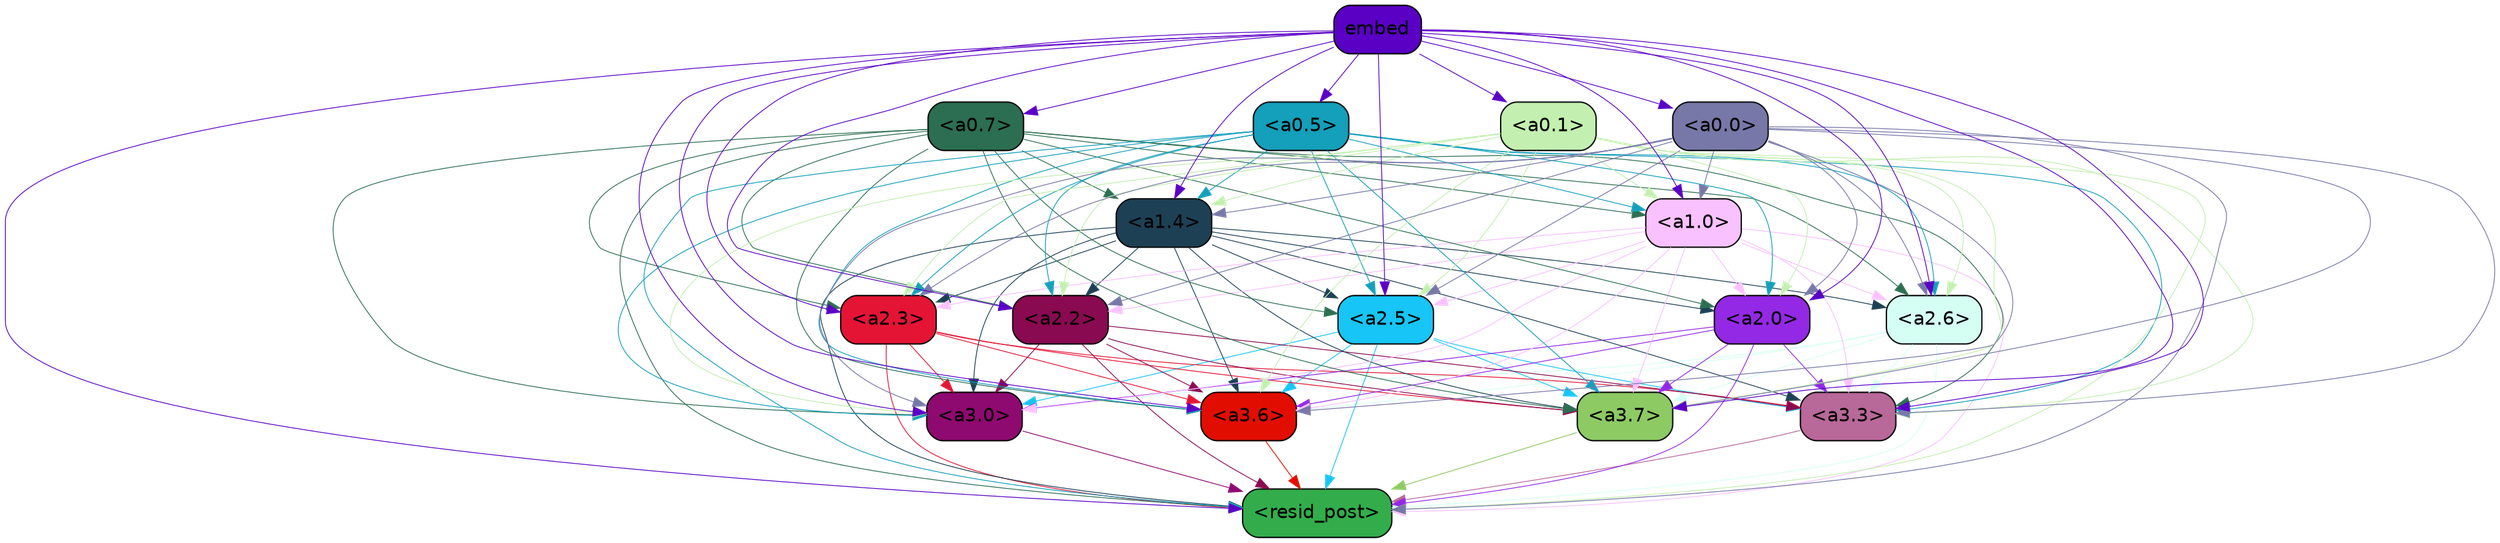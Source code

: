 strict digraph "" {
	graph [bgcolor=transparent,
		layout=dot,
		overlap=false,
		splines=true
	];
	"<a3.7>"	[color=black,
		fillcolor="#8dca64",
		fontname=Helvetica,
		shape=box,
		style="filled, rounded"];
	"<resid_post>"	[color=black,
		fillcolor="#33ad4b",
		fontname=Helvetica,
		shape=box,
		style="filled, rounded"];
	"<a3.7>" -> "<resid_post>"	[color="#8dca64",
		penwidth=0.6];
	"<a3.6>"	[color=black,
		fillcolor="#e20d01",
		fontname=Helvetica,
		shape=box,
		style="filled, rounded"];
	"<a3.6>" -> "<resid_post>"	[color="#e20d01",
		penwidth=0.6];
	"<a3.3>"	[color=black,
		fillcolor="#b86899",
		fontname=Helvetica,
		shape=box,
		style="filled, rounded"];
	"<a3.3>" -> "<resid_post>"	[color="#b86899",
		penwidth=0.6];
	"<a3.0>"	[color=black,
		fillcolor="#8e0970",
		fontname=Helvetica,
		shape=box,
		style="filled, rounded"];
	"<a3.0>" -> "<resid_post>"	[color="#8e0970",
		penwidth=0.6];
	"<a2.6>"	[color=black,
		fillcolor="#d6fff4",
		fontname=Helvetica,
		shape=box,
		style="filled, rounded"];
	"<a2.6>" -> "<a3.7>"	[color="#d6fff4",
		penwidth=0.6];
	"<a2.6>" -> "<resid_post>"	[color="#d6fff4",
		penwidth=0.6];
	"<a2.6>" -> "<a3.6>"	[color="#d6fff4",
		penwidth=0.6];
	"<a2.6>" -> "<a3.3>"	[color="#d6fff4",
		penwidth=0.6];
	"<a2.6>" -> "<a3.0>"	[color="#d6fff4",
		penwidth=0.6];
	"<a2.5>"	[color=black,
		fillcolor="#17c5f6",
		fontname=Helvetica,
		shape=box,
		style="filled, rounded"];
	"<a2.5>" -> "<a3.7>"	[color="#17c5f6",
		penwidth=0.6];
	"<a2.5>" -> "<resid_post>"	[color="#17c5f6",
		penwidth=0.6];
	"<a2.5>" -> "<a3.6>"	[color="#17c5f6",
		penwidth=0.6];
	"<a2.5>" -> "<a3.3>"	[color="#17c5f6",
		penwidth=0.6];
	"<a2.5>" -> "<a3.0>"	[color="#17c5f6",
		penwidth=0.6];
	"<a2.3>"	[color=black,
		fillcolor="#e41434",
		fontname=Helvetica,
		shape=box,
		style="filled, rounded"];
	"<a2.3>" -> "<a3.7>"	[color="#e41434",
		penwidth=0.6];
	"<a2.3>" -> "<resid_post>"	[color="#e41434",
		penwidth=0.6];
	"<a2.3>" -> "<a3.6>"	[color="#e41434",
		penwidth=0.6];
	"<a2.3>" -> "<a3.3>"	[color="#e41434",
		penwidth=0.6];
	"<a2.3>" -> "<a3.0>"	[color="#e41434",
		penwidth=0.6];
	"<a2.2>"	[color=black,
		fillcolor="#890a50",
		fontname=Helvetica,
		shape=box,
		style="filled, rounded"];
	"<a2.2>" -> "<a3.7>"	[color="#890a50",
		penwidth=0.6];
	"<a2.2>" -> "<resid_post>"	[color="#890a50",
		penwidth=0.6];
	"<a2.2>" -> "<a3.6>"	[color="#890a50",
		penwidth=0.6];
	"<a2.2>" -> "<a3.3>"	[color="#890a50",
		penwidth=0.6];
	"<a2.2>" -> "<a3.0>"	[color="#890a50",
		penwidth=0.6];
	"<a2.0>"	[color=black,
		fillcolor="#9429e5",
		fontname=Helvetica,
		shape=box,
		style="filled, rounded"];
	"<a2.0>" -> "<a3.7>"	[color="#9429e5",
		penwidth=0.6];
	"<a2.0>" -> "<resid_post>"	[color="#9429e5",
		penwidth=0.6];
	"<a2.0>" -> "<a3.6>"	[color="#9429e5",
		penwidth=0.6];
	"<a2.0>" -> "<a3.3>"	[color="#9429e5",
		penwidth=0.6];
	"<a2.0>" -> "<a3.0>"	[color="#9429e5",
		penwidth=0.6];
	"<a1.4>"	[color=black,
		fillcolor="#1d4055",
		fontname=Helvetica,
		shape=box,
		style="filled, rounded"];
	"<a1.4>" -> "<a3.7>"	[color="#1d4055",
		penwidth=0.6];
	"<a1.4>" -> "<resid_post>"	[color="#1d4055",
		penwidth=0.6];
	"<a1.4>" -> "<a3.6>"	[color="#1d4055",
		penwidth=0.6];
	"<a1.4>" -> "<a3.3>"	[color="#1d4055",
		penwidth=0.6];
	"<a1.4>" -> "<a3.0>"	[color="#1d4055",
		penwidth=0.6];
	"<a1.4>" -> "<a2.6>"	[color="#1d4055",
		penwidth=0.6];
	"<a1.4>" -> "<a2.5>"	[color="#1d4055",
		penwidth=0.6];
	"<a1.4>" -> "<a2.3>"	[color="#1d4055",
		penwidth=0.6];
	"<a1.4>" -> "<a2.2>"	[color="#1d4055",
		penwidth=0.6];
	"<a1.4>" -> "<a2.0>"	[color="#1d4055",
		penwidth=0.6];
	"<a1.0>"	[color=black,
		fillcolor="#f9c1ff",
		fontname=Helvetica,
		shape=box,
		style="filled, rounded"];
	"<a1.0>" -> "<a3.7>"	[color="#f9c1ff",
		penwidth=0.6];
	"<a1.0>" -> "<resid_post>"	[color="#f9c1ff",
		penwidth=0.6];
	"<a1.0>" -> "<a3.6>"	[color="#f9c1ff",
		penwidth=0.6];
	"<a1.0>" -> "<a3.3>"	[color="#f9c1ff",
		penwidth=0.6];
	"<a1.0>" -> "<a3.0>"	[color="#f9c1ff",
		penwidth=0.6];
	"<a1.0>" -> "<a2.6>"	[color="#f9c1ff",
		penwidth=0.6];
	"<a1.0>" -> "<a2.5>"	[color="#f9c1ff",
		penwidth=0.6];
	"<a1.0>" -> "<a2.3>"	[color="#f9c1ff",
		penwidth=0.6];
	"<a1.0>" -> "<a2.2>"	[color="#f9c1ff",
		penwidth=0.6];
	"<a1.0>" -> "<a2.0>"	[color="#f9c1ff",
		penwidth=0.6];
	"<a0.7>"	[color=black,
		fillcolor="#2c6e52",
		fontname=Helvetica,
		shape=box,
		style="filled, rounded"];
	"<a0.7>" -> "<a3.7>"	[color="#2c6e52",
		penwidth=0.6];
	"<a0.7>" -> "<resid_post>"	[color="#2c6e52",
		penwidth=0.6];
	"<a0.7>" -> "<a3.6>"	[color="#2c6e52",
		penwidth=0.6];
	"<a0.7>" -> "<a3.3>"	[color="#2c6e52",
		penwidth=0.6];
	"<a0.7>" -> "<a3.0>"	[color="#2c6e52",
		penwidth=0.6];
	"<a0.7>" -> "<a2.6>"	[color="#2c6e52",
		penwidth=0.6];
	"<a0.7>" -> "<a2.5>"	[color="#2c6e52",
		penwidth=0.6];
	"<a0.7>" -> "<a2.3>"	[color="#2c6e52",
		penwidth=0.6];
	"<a0.7>" -> "<a2.2>"	[color="#2c6e52",
		penwidth=0.6];
	"<a0.7>" -> "<a2.0>"	[color="#2c6e52",
		penwidth=0.6];
	"<a0.7>" -> "<a1.4>"	[color="#2c6e52",
		penwidth=0.6];
	"<a0.7>" -> "<a1.0>"	[color="#2c6e52",
		penwidth=0.6];
	"<a0.5>"	[color=black,
		fillcolor="#149fba",
		fontname=Helvetica,
		shape=box,
		style="filled, rounded"];
	"<a0.5>" -> "<a3.7>"	[color="#149fba",
		penwidth=0.6];
	"<a0.5>" -> "<resid_post>"	[color="#149fba",
		penwidth=0.6];
	"<a0.5>" -> "<a3.6>"	[color="#149fba",
		penwidth=0.6];
	"<a0.5>" -> "<a3.3>"	[color="#149fba",
		penwidth=0.6];
	"<a0.5>" -> "<a3.0>"	[color="#149fba",
		penwidth=0.6];
	"<a0.5>" -> "<a2.6>"	[color="#149fba",
		penwidth=0.6];
	"<a0.5>" -> "<a2.5>"	[color="#149fba",
		penwidth=0.6];
	"<a0.5>" -> "<a2.3>"	[color="#149fba",
		penwidth=0.6];
	"<a0.5>" -> "<a2.2>"	[color="#149fba",
		penwidth=0.6];
	"<a0.5>" -> "<a2.0>"	[color="#149fba",
		penwidth=0.6];
	"<a0.5>" -> "<a1.4>"	[color="#149fba",
		penwidth=0.6];
	"<a0.5>" -> "<a1.0>"	[color="#149fba",
		penwidth=0.6];
	"<a0.1>"	[color=black,
		fillcolor="#c3f0b0",
		fontname=Helvetica,
		shape=box,
		style="filled, rounded"];
	"<a0.1>" -> "<a3.7>"	[color="#c3f0b0",
		penwidth=0.6];
	"<a0.1>" -> "<resid_post>"	[color="#c3f0b0",
		penwidth=0.6];
	"<a0.1>" -> "<a3.6>"	[color="#c3f0b0",
		penwidth=0.6];
	"<a0.1>" -> "<a3.3>"	[color="#c3f0b0",
		penwidth=0.6];
	"<a0.1>" -> "<a3.0>"	[color="#c3f0b0",
		penwidth=0.6];
	"<a0.1>" -> "<a2.6>"	[color="#c3f0b0",
		penwidth=0.6];
	"<a0.1>" -> "<a2.5>"	[color="#c3f0b0",
		penwidth=0.6];
	"<a0.1>" -> "<a2.3>"	[color="#c3f0b0",
		penwidth=0.6];
	"<a0.1>" -> "<a2.2>"	[color="#c3f0b0",
		penwidth=0.6];
	"<a0.1>" -> "<a2.0>"	[color="#c3f0b0",
		penwidth=0.6];
	"<a0.1>" -> "<a1.4>"	[color="#c3f0b0",
		penwidth=0.6];
	"<a0.1>" -> "<a1.0>"	[color="#c3f0b0",
		penwidth=0.6];
	"<a0.0>"	[color=black,
		fillcolor="#7778a8",
		fontname=Helvetica,
		shape=box,
		style="filled, rounded"];
	"<a0.0>" -> "<a3.7>"	[color="#7778a8",
		penwidth=0.6];
	"<a0.0>" -> "<resid_post>"	[color="#7778a8",
		penwidth=0.6];
	"<a0.0>" -> "<a3.6>"	[color="#7778a8",
		penwidth=0.6];
	"<a0.0>" -> "<a3.3>"	[color="#7778a8",
		penwidth=0.6];
	"<a0.0>" -> "<a3.0>"	[color="#7778a8",
		penwidth=0.6];
	"<a0.0>" -> "<a2.6>"	[color="#7778a8",
		penwidth=0.6];
	"<a0.0>" -> "<a2.5>"	[color="#7778a8",
		penwidth=0.6];
	"<a0.0>" -> "<a2.3>"	[color="#7778a8",
		penwidth=0.6];
	"<a0.0>" -> "<a2.2>"	[color="#7778a8",
		penwidth=0.6];
	"<a0.0>" -> "<a2.0>"	[color="#7778a8",
		penwidth=0.6];
	"<a0.0>" -> "<a1.4>"	[color="#7778a8",
		penwidth=0.6];
	"<a0.0>" -> "<a1.0>"	[color="#7778a8",
		penwidth=0.6];
	embed	[color=black,
		fillcolor="#5a00c5",
		fontname=Helvetica,
		shape=box,
		style="filled, rounded"];
	embed -> "<a3.7>"	[color="#5a00c5",
		penwidth=0.6];
	embed -> "<resid_post>"	[color="#5a00c5",
		penwidth=0.6];
	embed -> "<a3.6>"	[color="#5a00c5",
		penwidth=0.6];
	embed -> "<a3.3>"	[color="#5a00c5",
		penwidth=0.6];
	embed -> "<a3.0>"	[color="#5a00c5",
		penwidth=0.6];
	embed -> "<a2.6>"	[color="#5a00c5",
		penwidth=0.6];
	embed -> "<a2.5>"	[color="#5a00c5",
		penwidth=0.6];
	embed -> "<a2.3>"	[color="#5a00c5",
		penwidth=0.6];
	embed -> "<a2.2>"	[color="#5a00c5",
		penwidth=0.6];
	embed -> "<a2.0>"	[color="#5a00c5",
		penwidth=0.6];
	embed -> "<a1.4>"	[color="#5a00c5",
		penwidth=0.6];
	embed -> "<a1.0>"	[color="#5a00c5",
		penwidth=0.6];
	embed -> "<a0.7>"	[color="#5a00c5",
		penwidth=0.6];
	embed -> "<a0.5>"	[color="#5a00c5",
		penwidth=0.6];
	embed -> "<a0.1>"	[color="#5a00c5",
		penwidth=0.6];
	embed -> "<a0.0>"	[color="#5a00c5",
		penwidth=0.6];
}
